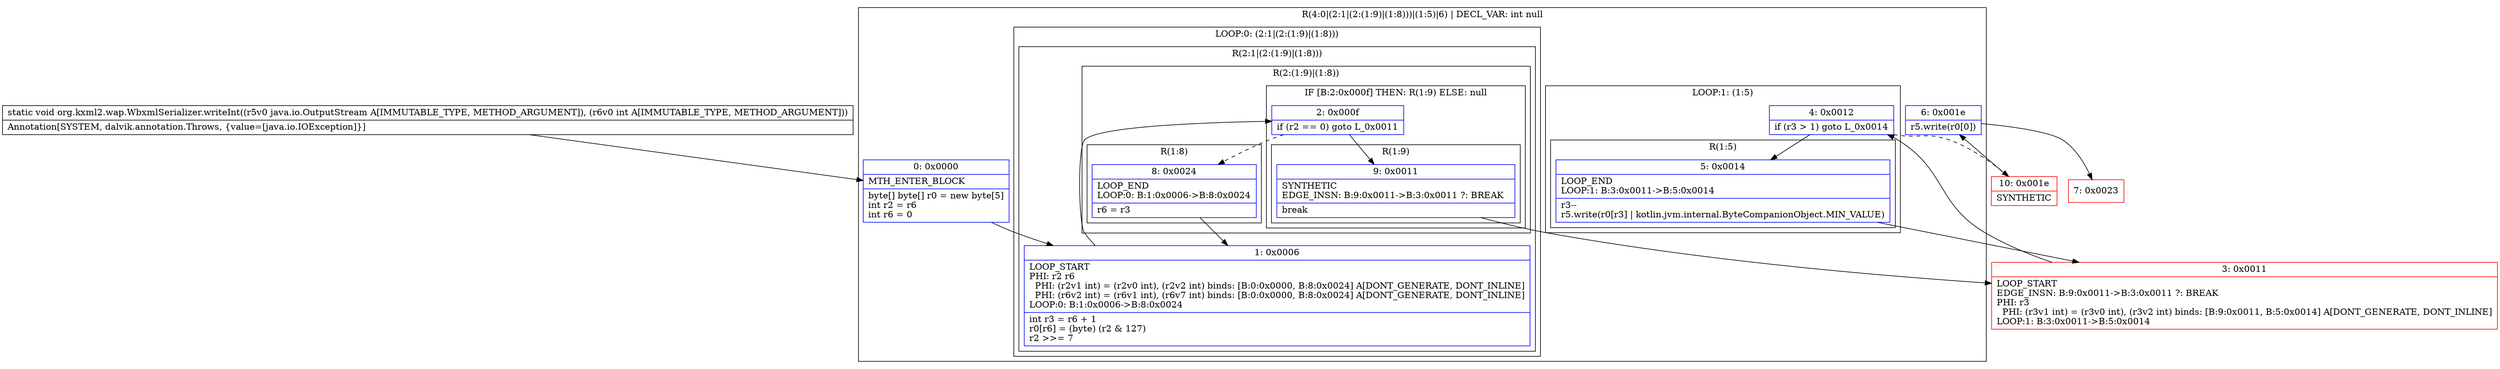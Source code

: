 digraph "CFG fororg.kxml2.wap.WbxmlSerializer.writeInt(Ljava\/io\/OutputStream;I)V" {
subgraph cluster_Region_1664559101 {
label = "R(4:0|(2:1|(2:(1:9)|(1:8)))|(1:5)|6) | DECL_VAR: int null\l";
node [shape=record,color=blue];
Node_0 [shape=record,label="{0\:\ 0x0000|MTH_ENTER_BLOCK\l|byte[] byte[] r0 = new byte[5]\lint r2 = r6\lint r6 = 0\l}"];
subgraph cluster_LoopRegion_628344516 {
label = "LOOP:0: (2:1|(2:(1:9)|(1:8)))";
node [shape=record,color=blue];
subgraph cluster_Region_1410549737 {
label = "R(2:1|(2:(1:9)|(1:8)))";
node [shape=record,color=blue];
Node_1 [shape=record,label="{1\:\ 0x0006|LOOP_START\lPHI: r2 r6 \l  PHI: (r2v1 int) = (r2v0 int), (r2v2 int) binds: [B:0:0x0000, B:8:0x0024] A[DONT_GENERATE, DONT_INLINE]\l  PHI: (r6v2 int) = (r6v1 int), (r6v7 int) binds: [B:0:0x0000, B:8:0x0024] A[DONT_GENERATE, DONT_INLINE]\lLOOP:0: B:1:0x0006\-\>B:8:0x0024\l|int r3 = r6 + 1\lr0[r6] = (byte) (r2 & 127)\lr2 \>\>= 7\l}"];
subgraph cluster_Region_1101549101 {
label = "R(2:(1:9)|(1:8))";
node [shape=record,color=blue];
subgraph cluster_IfRegion_1515382967 {
label = "IF [B:2:0x000f] THEN: R(1:9) ELSE: null";
node [shape=record,color=blue];
Node_2 [shape=record,label="{2\:\ 0x000f|if (r2 == 0) goto L_0x0011\l}"];
subgraph cluster_Region_600828495 {
label = "R(1:9)";
node [shape=record,color=blue];
Node_9 [shape=record,label="{9\:\ 0x0011|SYNTHETIC\lEDGE_INSN: B:9:0x0011\-\>B:3:0x0011 ?: BREAK  \l|break\l}"];
}
}
subgraph cluster_Region_9423 {
label = "R(1:8)";
node [shape=record,color=blue];
Node_8 [shape=record,label="{8\:\ 0x0024|LOOP_END\lLOOP:0: B:1:0x0006\-\>B:8:0x0024\l|r6 = r3\l}"];
}
}
}
}
subgraph cluster_LoopRegion_806060396 {
label = "LOOP:1: (1:5)";
node [shape=record,color=blue];
Node_4 [shape=record,label="{4\:\ 0x0012|if (r3 \> 1) goto L_0x0014\l}"];
subgraph cluster_Region_2112140941 {
label = "R(1:5)";
node [shape=record,color=blue];
Node_5 [shape=record,label="{5\:\ 0x0014|LOOP_END\lLOOP:1: B:3:0x0011\-\>B:5:0x0014\l|r3\-\-\lr5.write(r0[r3] \| kotlin.jvm.internal.ByteCompanionObject.MIN_VALUE)\l}"];
}
}
Node_6 [shape=record,label="{6\:\ 0x001e|r5.write(r0[0])\l}"];
}
Node_3 [shape=record,color=red,label="{3\:\ 0x0011|LOOP_START\lEDGE_INSN: B:9:0x0011\-\>B:3:0x0011 ?: BREAK  \lPHI: r3 \l  PHI: (r3v1 int) = (r3v0 int), (r3v2 int) binds: [B:9:0x0011, B:5:0x0014] A[DONT_GENERATE, DONT_INLINE]\lLOOP:1: B:3:0x0011\-\>B:5:0x0014\l}"];
Node_7 [shape=record,color=red,label="{7\:\ 0x0023}"];
Node_10 [shape=record,color=red,label="{10\:\ 0x001e|SYNTHETIC\l}"];
MethodNode[shape=record,label="{static void org.kxml2.wap.WbxmlSerializer.writeInt((r5v0 java.io.OutputStream A[IMMUTABLE_TYPE, METHOD_ARGUMENT]), (r6v0 int A[IMMUTABLE_TYPE, METHOD_ARGUMENT]))  | Annotation[SYSTEM, dalvik.annotation.Throws, \{value=[java.io.IOException]\}]\l}"];
MethodNode -> Node_0;
Node_0 -> Node_1;
Node_1 -> Node_2;
Node_2 -> Node_8[style=dashed];
Node_2 -> Node_9;
Node_9 -> Node_3;
Node_8 -> Node_1;
Node_4 -> Node_5;
Node_4 -> Node_10[style=dashed];
Node_5 -> Node_3;
Node_6 -> Node_7;
Node_3 -> Node_4;
Node_10 -> Node_6;
}

